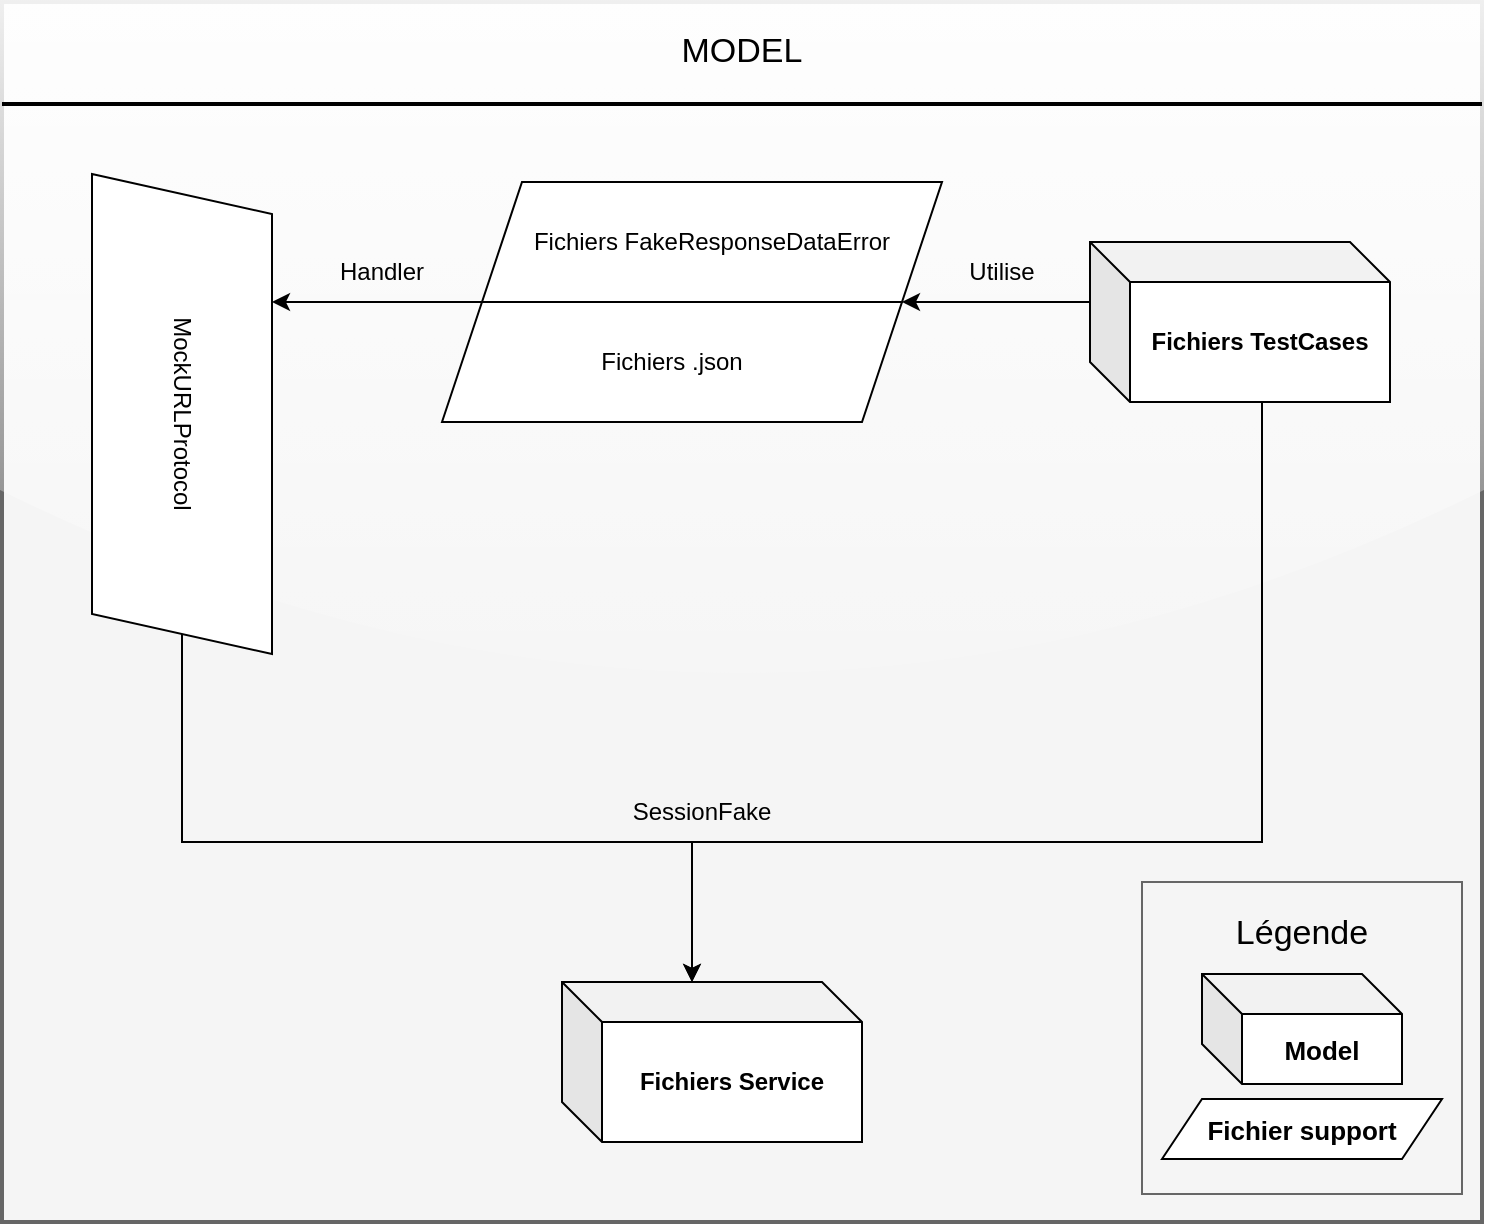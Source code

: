 <mxfile version="20.3.0" type="device"><diagram id="OKzsypObzoB5FGcC5GVK" name="Page-1"><mxGraphModel dx="2253" dy="794" grid="1" gridSize="10" guides="1" tooltips="1" connect="1" arrows="1" fold="1" page="1" pageScale="1" pageWidth="827" pageHeight="1169" math="0" shadow="0"><root><mxCell id="0"/><mxCell id="1" parent="0"/><mxCell id="OVDmrK_tLFFb3Rmbscks-16" value="" style="rounded=0;whiteSpace=wrap;html=1;strokeWidth=2;fillColor=#f5f5f5;strokeColor=#666666;shadow=0;sketch=0;glass=1;fillStyle=auto;fontColor=#333333;" vertex="1" parent="1"><mxGeometry x="-160" y="100" width="740" height="610" as="geometry"/></mxCell><mxCell id="OVDmrK_tLFFb3Rmbscks-17" value="MODEL" style="text;html=1;strokeColor=none;fillColor=none;align=center;verticalAlign=middle;whiteSpace=wrap;rounded=0;strokeWidth=1;fontSize=17;" vertex="1" parent="1"><mxGeometry x="180" y="110" width="60" height="30" as="geometry"/></mxCell><mxCell id="OVDmrK_tLFFb3Rmbscks-18" value="" style="endArrow=none;html=1;rounded=0;strokeWidth=2;" edge="1" parent="1"><mxGeometry width="50" height="50" relative="1" as="geometry"><mxPoint x="-160" y="151" as="sourcePoint"/><mxPoint x="580" y="151" as="targetPoint"/></mxGeometry></mxCell><mxCell id="OVDmrK_tLFFb3Rmbscks-19" style="edgeStyle=orthogonalEdgeStyle;rounded=0;orthogonalLoop=1;jettySize=auto;html=1;exitX=0;exitY=0;exitDx=85;exitDy=80;exitPerimeter=0;entryX=0;entryY=0;entryDx=65;entryDy=0;entryPerimeter=0;startArrow=none;startFill=0;endArrow=classic;endFill=1;" edge="1" parent="1" source="OVDmrK_tLFFb3Rmbscks-21" target="OVDmrK_tLFFb3Rmbscks-24"><mxGeometry relative="1" as="geometry"><Array as="points"><mxPoint x="470" y="520"/><mxPoint x="185" y="520"/></Array></mxGeometry></mxCell><mxCell id="OVDmrK_tLFFb3Rmbscks-20" style="edgeStyle=orthogonalEdgeStyle;rounded=0;orthogonalLoop=1;jettySize=auto;html=1;exitX=0;exitY=0;exitDx=0;exitDy=30;exitPerimeter=0;entryX=1;entryY=0;entryDx=0;entryDy=0;startArrow=none;startFill=0;endArrow=classic;endFill=1;" edge="1" parent="1" source="OVDmrK_tLFFb3Rmbscks-21" target="OVDmrK_tLFFb3Rmbscks-29"><mxGeometry relative="1" as="geometry"><Array as="points"><mxPoint x="310" y="250"/><mxPoint x="310" y="250"/></Array></mxGeometry></mxCell><mxCell id="OVDmrK_tLFFb3Rmbscks-21" value="Fichiers TestCases" style="shape=cube;whiteSpace=wrap;html=1;boundedLbl=1;backgroundOutline=1;darkOpacity=0.05;darkOpacity2=0.1;fontStyle=1" vertex="1" parent="1"><mxGeometry x="384" y="220" width="150" height="80" as="geometry"/></mxCell><mxCell id="OVDmrK_tLFFb3Rmbscks-22" style="edgeStyle=orthogonalEdgeStyle;rounded=0;orthogonalLoop=1;jettySize=auto;html=1;exitX=0;exitY=1;exitDx=0;exitDy=0;entryX=0.25;entryY=0;entryDx=0;entryDy=0;startArrow=none;startFill=0;endArrow=classic;endFill=1;" edge="1" parent="1"><mxGeometry relative="1" as="geometry"><mxPoint x="80" y="254" as="sourcePoint"/><mxPoint x="-25" y="250" as="targetPoint"/><Array as="points"><mxPoint x="80" y="250"/></Array></mxGeometry></mxCell><mxCell id="OVDmrK_tLFFb3Rmbscks-23" value="Fichiers FakeResponseDataError" style="shape=parallelogram;perimeter=parallelogramPerimeter;whiteSpace=wrap;html=1;fixedSize=1;" vertex="1" parent="1"><mxGeometry x="80" y="190" width="230" height="60" as="geometry"/></mxCell><mxCell id="OVDmrK_tLFFb3Rmbscks-24" value="Fichiers Service" style="shape=cube;whiteSpace=wrap;html=1;boundedLbl=1;backgroundOutline=1;darkOpacity=0.05;darkOpacity2=0.1;fontStyle=1" vertex="1" parent="1"><mxGeometry x="120" y="590" width="150" height="80" as="geometry"/></mxCell><mxCell id="OVDmrK_tLFFb3Rmbscks-25" style="edgeStyle=orthogonalEdgeStyle;rounded=0;orthogonalLoop=1;jettySize=auto;html=1;exitX=1;exitY=0.5;exitDx=0;exitDy=0;startArrow=none;startFill=0;endArrow=classic;endFill=1;" edge="1" parent="1" source="OVDmrK_tLFFb3Rmbscks-26"><mxGeometry relative="1" as="geometry"><mxPoint x="185" y="590" as="targetPoint"/><mxPoint x="-45" y="425" as="sourcePoint"/><Array as="points"><mxPoint x="-70" y="520"/><mxPoint x="185" y="520"/></Array></mxGeometry></mxCell><mxCell id="OVDmrK_tLFFb3Rmbscks-26" value="MockURLProtocol" style="shape=parallelogram;perimeter=parallelogramPerimeter;whiteSpace=wrap;fixedSize=1;rotation=90;html=1;" vertex="1" parent="1"><mxGeometry x="-190" y="261" width="240" height="90" as="geometry"/></mxCell><mxCell id="OVDmrK_tLFFb3Rmbscks-27" value="Utilise" style="text;html=1;strokeColor=none;fillColor=none;align=center;verticalAlign=middle;whiteSpace=wrap;rounded=0;" vertex="1" parent="1"><mxGeometry x="310" y="220" width="60" height="30" as="geometry"/></mxCell><mxCell id="OVDmrK_tLFFb3Rmbscks-28" value="Handler" style="text;html=1;strokeColor=none;fillColor=none;align=center;verticalAlign=middle;whiteSpace=wrap;rounded=0;" vertex="1" parent="1"><mxGeometry y="220" width="60" height="30" as="geometry"/></mxCell><mxCell id="OVDmrK_tLFFb3Rmbscks-29" value="Fichiers .json" style="shape=parallelogram;perimeter=parallelogramPerimeter;whiteSpace=wrap;html=1;fixedSize=1;" vertex="1" parent="1"><mxGeometry x="60" y="250" width="230" height="60" as="geometry"/></mxCell><mxCell id="OVDmrK_tLFFb3Rmbscks-30" value="SessionFake" style="text;html=1;strokeColor=none;fillColor=none;align=center;verticalAlign=middle;whiteSpace=wrap;rounded=0;" vertex="1" parent="1"><mxGeometry x="150" y="490" width="80" height="30" as="geometry"/></mxCell><mxCell id="OVDmrK_tLFFb3Rmbscks-31" value="" style="rounded=0;whiteSpace=wrap;html=1;shadow=0;glass=0;labelBackgroundColor=none;sketch=0;fillStyle=auto;strokeColor=#666666;strokeWidth=1;fontSize=13;fontColor=#333333;fillColor=#f5f5f5;" vertex="1" parent="1"><mxGeometry x="410" y="540" width="160" height="156" as="geometry"/></mxCell><mxCell id="OVDmrK_tLFFb3Rmbscks-32" value="Model" style="shape=cube;whiteSpace=wrap;html=1;boundedLbl=1;backgroundOutline=1;darkOpacity=0.05;darkOpacity2=0.1;fontSize=13;fontStyle=1" vertex="1" parent="1"><mxGeometry x="440" y="586" width="100" height="55" as="geometry"/></mxCell><mxCell id="OVDmrK_tLFFb3Rmbscks-35" value="Fichier support" style="shape=parallelogram;perimeter=parallelogramPerimeter;whiteSpace=wrap;html=1;fixedSize=1;fontSize=13;fontStyle=1" vertex="1" parent="1"><mxGeometry x="420" y="648.5" width="140" height="30" as="geometry"/></mxCell><mxCell id="OVDmrK_tLFFb3Rmbscks-36" value="Légende" style="text;html=1;strokeColor=none;fillColor=none;align=center;verticalAlign=middle;whiteSpace=wrap;rounded=0;shadow=0;glass=0;labelBackgroundColor=none;sketch=0;fillStyle=auto;strokeWidth=1;fontSize=17;fontColor=#000000;" vertex="1" parent="1"><mxGeometry x="460" y="550.5" width="60" height="30" as="geometry"/></mxCell></root></mxGraphModel></diagram></mxfile>